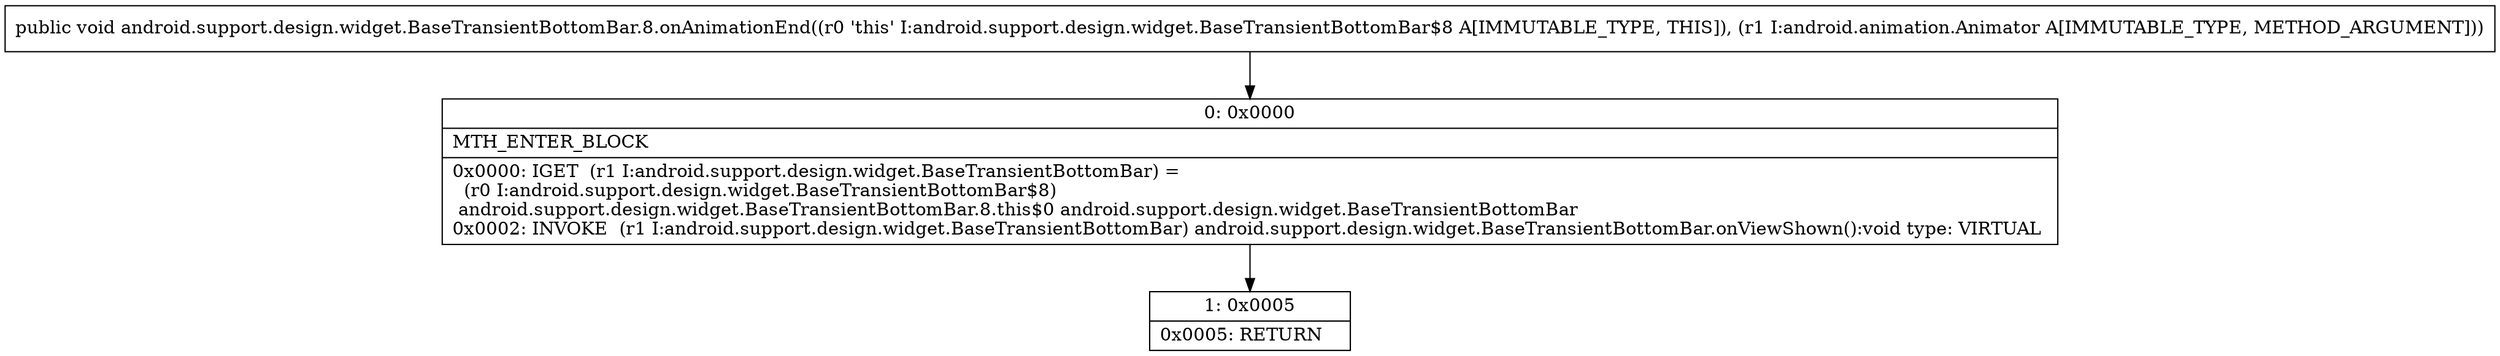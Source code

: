 digraph "CFG forandroid.support.design.widget.BaseTransientBottomBar.8.onAnimationEnd(Landroid\/animation\/Animator;)V" {
Node_0 [shape=record,label="{0\:\ 0x0000|MTH_ENTER_BLOCK\l|0x0000: IGET  (r1 I:android.support.design.widget.BaseTransientBottomBar) = \l  (r0 I:android.support.design.widget.BaseTransientBottomBar$8)\l android.support.design.widget.BaseTransientBottomBar.8.this$0 android.support.design.widget.BaseTransientBottomBar \l0x0002: INVOKE  (r1 I:android.support.design.widget.BaseTransientBottomBar) android.support.design.widget.BaseTransientBottomBar.onViewShown():void type: VIRTUAL \l}"];
Node_1 [shape=record,label="{1\:\ 0x0005|0x0005: RETURN   \l}"];
MethodNode[shape=record,label="{public void android.support.design.widget.BaseTransientBottomBar.8.onAnimationEnd((r0 'this' I:android.support.design.widget.BaseTransientBottomBar$8 A[IMMUTABLE_TYPE, THIS]), (r1 I:android.animation.Animator A[IMMUTABLE_TYPE, METHOD_ARGUMENT])) }"];
MethodNode -> Node_0;
Node_0 -> Node_1;
}

